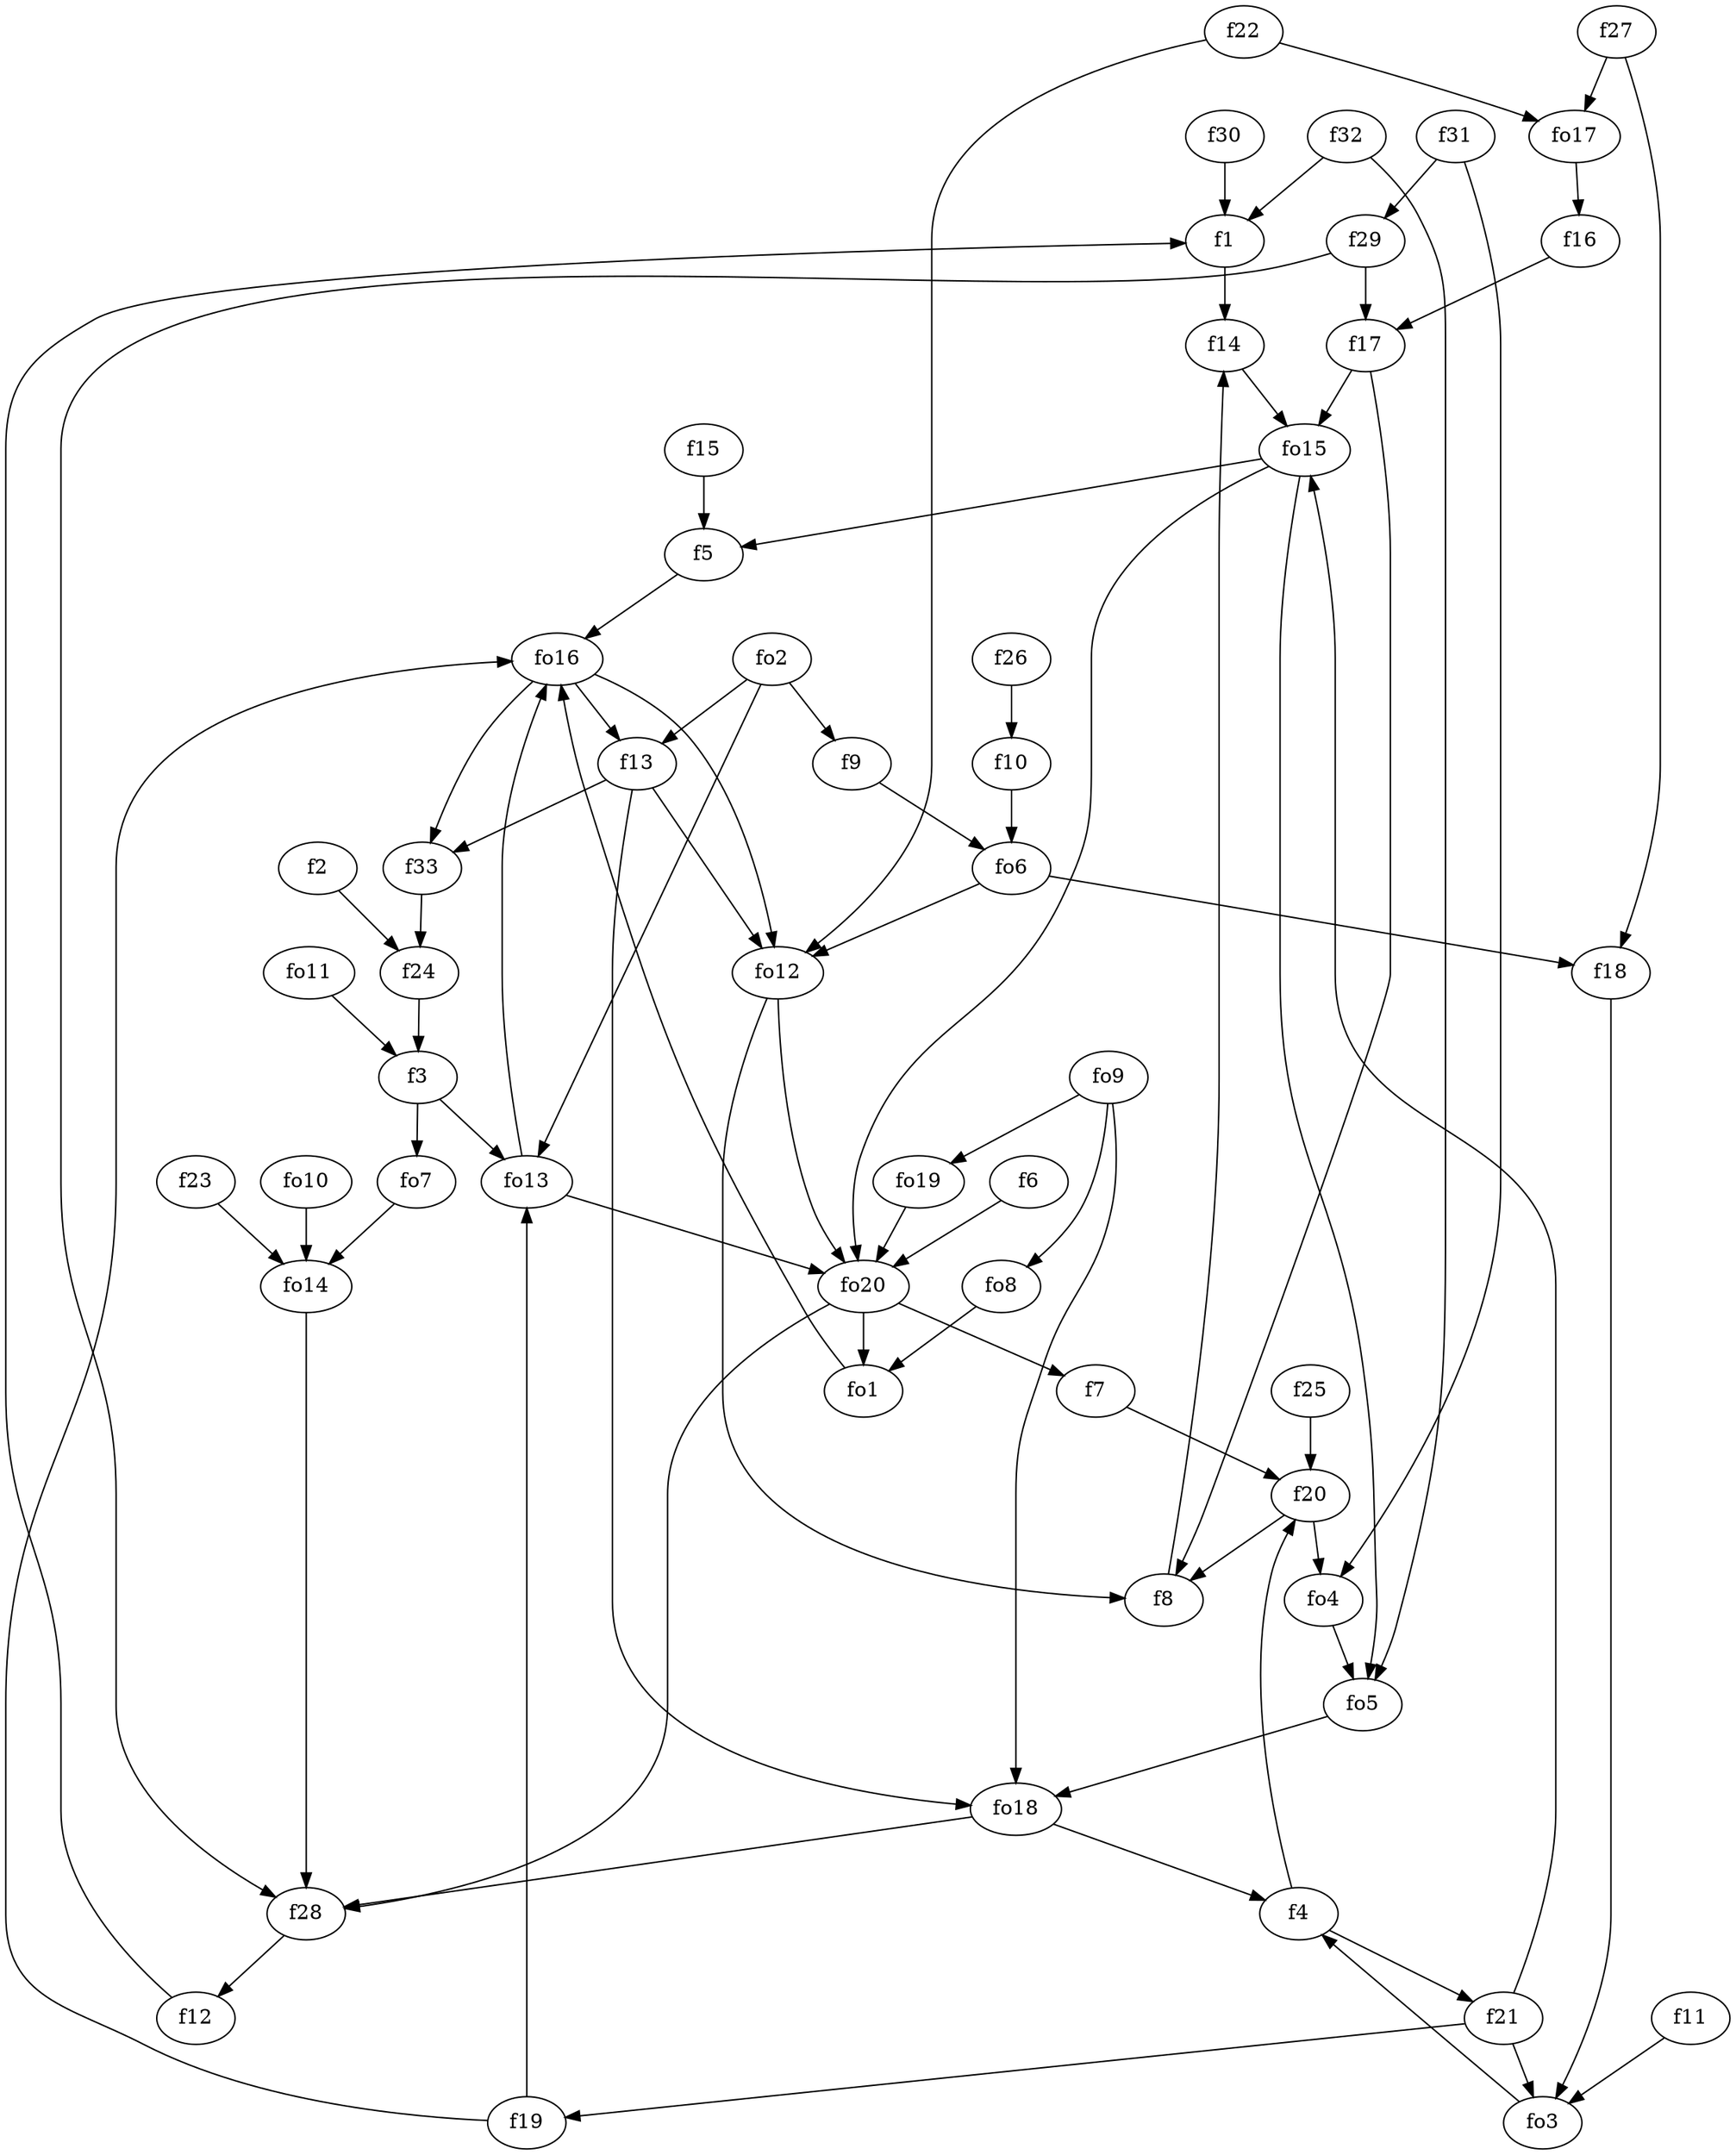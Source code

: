 strict digraph  {
f1;
f2;
f3;
f4;
f5;
f6;
f7;
f8;
f9;
f10;
f11;
f12;
f13;
f14;
f15;
f16;
f17;
f18;
f19;
f20;
f21;
f22;
f23;
f24;
f25;
f26;
f27;
f28;
f29;
f30;
f31;
f32;
f33;
fo1;
fo2;
fo3;
fo4;
fo5;
fo6;
fo7;
fo8;
fo9;
fo10;
fo11;
fo12;
fo13;
fo14;
fo15;
fo16;
fo17;
fo18;
fo19;
fo20;
f1 -> f14  [weight=2];
f2 -> f24  [weight=2];
f3 -> fo7  [weight=2];
f3 -> fo13  [weight=2];
f4 -> f21  [weight=2];
f4 -> f20  [weight=2];
f5 -> fo16  [weight=2];
f6 -> fo20  [weight=2];
f7 -> f20  [weight=2];
f8 -> f14  [weight=2];
f9 -> fo6  [weight=2];
f10 -> fo6  [weight=2];
f11 -> fo3  [weight=2];
f12 -> f1  [weight=2];
f13 -> f33  [weight=2];
f13 -> fo12  [weight=2];
f13 -> fo18  [weight=2];
f14 -> fo15  [weight=2];
f15 -> f5  [weight=2];
f16 -> f17  [weight=2];
f17 -> f8  [weight=2];
f17 -> fo15  [weight=2];
f18 -> fo3  [weight=2];
f19 -> fo16  [weight=2];
f19 -> fo13  [weight=2];
f20 -> fo4  [weight=2];
f20 -> f8  [weight=2];
f21 -> f19  [weight=2];
f21 -> fo3  [weight=2];
f21 -> fo15  [weight=2];
f22 -> fo12  [weight=2];
f22 -> fo17  [weight=2];
f23 -> fo14  [weight=2];
f24 -> f3  [weight=2];
f25 -> f20  [weight=2];
f26 -> f10  [weight=2];
f27 -> fo17  [weight=2];
f27 -> f18  [weight=2];
f28 -> f12  [weight=2];
f29 -> f28  [weight=2];
f29 -> f17  [weight=2];
f30 -> f1  [weight=2];
f31 -> fo4  [weight=2];
f31 -> f29  [weight=2];
f32 -> fo5  [weight=2];
f32 -> f1  [weight=2];
f33 -> f24  [weight=2];
fo1 -> fo16  [weight=2];
fo2 -> f9  [weight=2];
fo2 -> f13  [weight=2];
fo2 -> fo13  [weight=2];
fo3 -> f4  [weight=2];
fo4 -> fo5  [weight=2];
fo5 -> fo18  [weight=2];
fo6 -> fo12  [weight=2];
fo6 -> f18  [weight=2];
fo7 -> fo14  [weight=2];
fo8 -> fo1  [weight=2];
fo9 -> fo19  [weight=2];
fo9 -> fo8  [weight=2];
fo9 -> fo18  [weight=2];
fo10 -> fo14  [weight=2];
fo11 -> f3  [weight=2];
fo12 -> f8  [weight=2];
fo12 -> fo20  [weight=2];
fo13 -> fo20  [weight=2];
fo13 -> fo16  [weight=2];
fo14 -> f28  [weight=2];
fo15 -> f5  [weight=2];
fo15 -> fo20  [weight=2];
fo15 -> fo5  [weight=2];
fo16 -> fo12  [weight=2];
fo16 -> f33  [weight=2];
fo16 -> f13  [weight=2];
fo17 -> f16  [weight=2];
fo18 -> f4  [weight=2];
fo18 -> f28  [weight=2];
fo19 -> fo20  [weight=2];
fo20 -> f28  [weight=2];
fo20 -> fo1  [weight=2];
fo20 -> f7  [weight=2];
}
